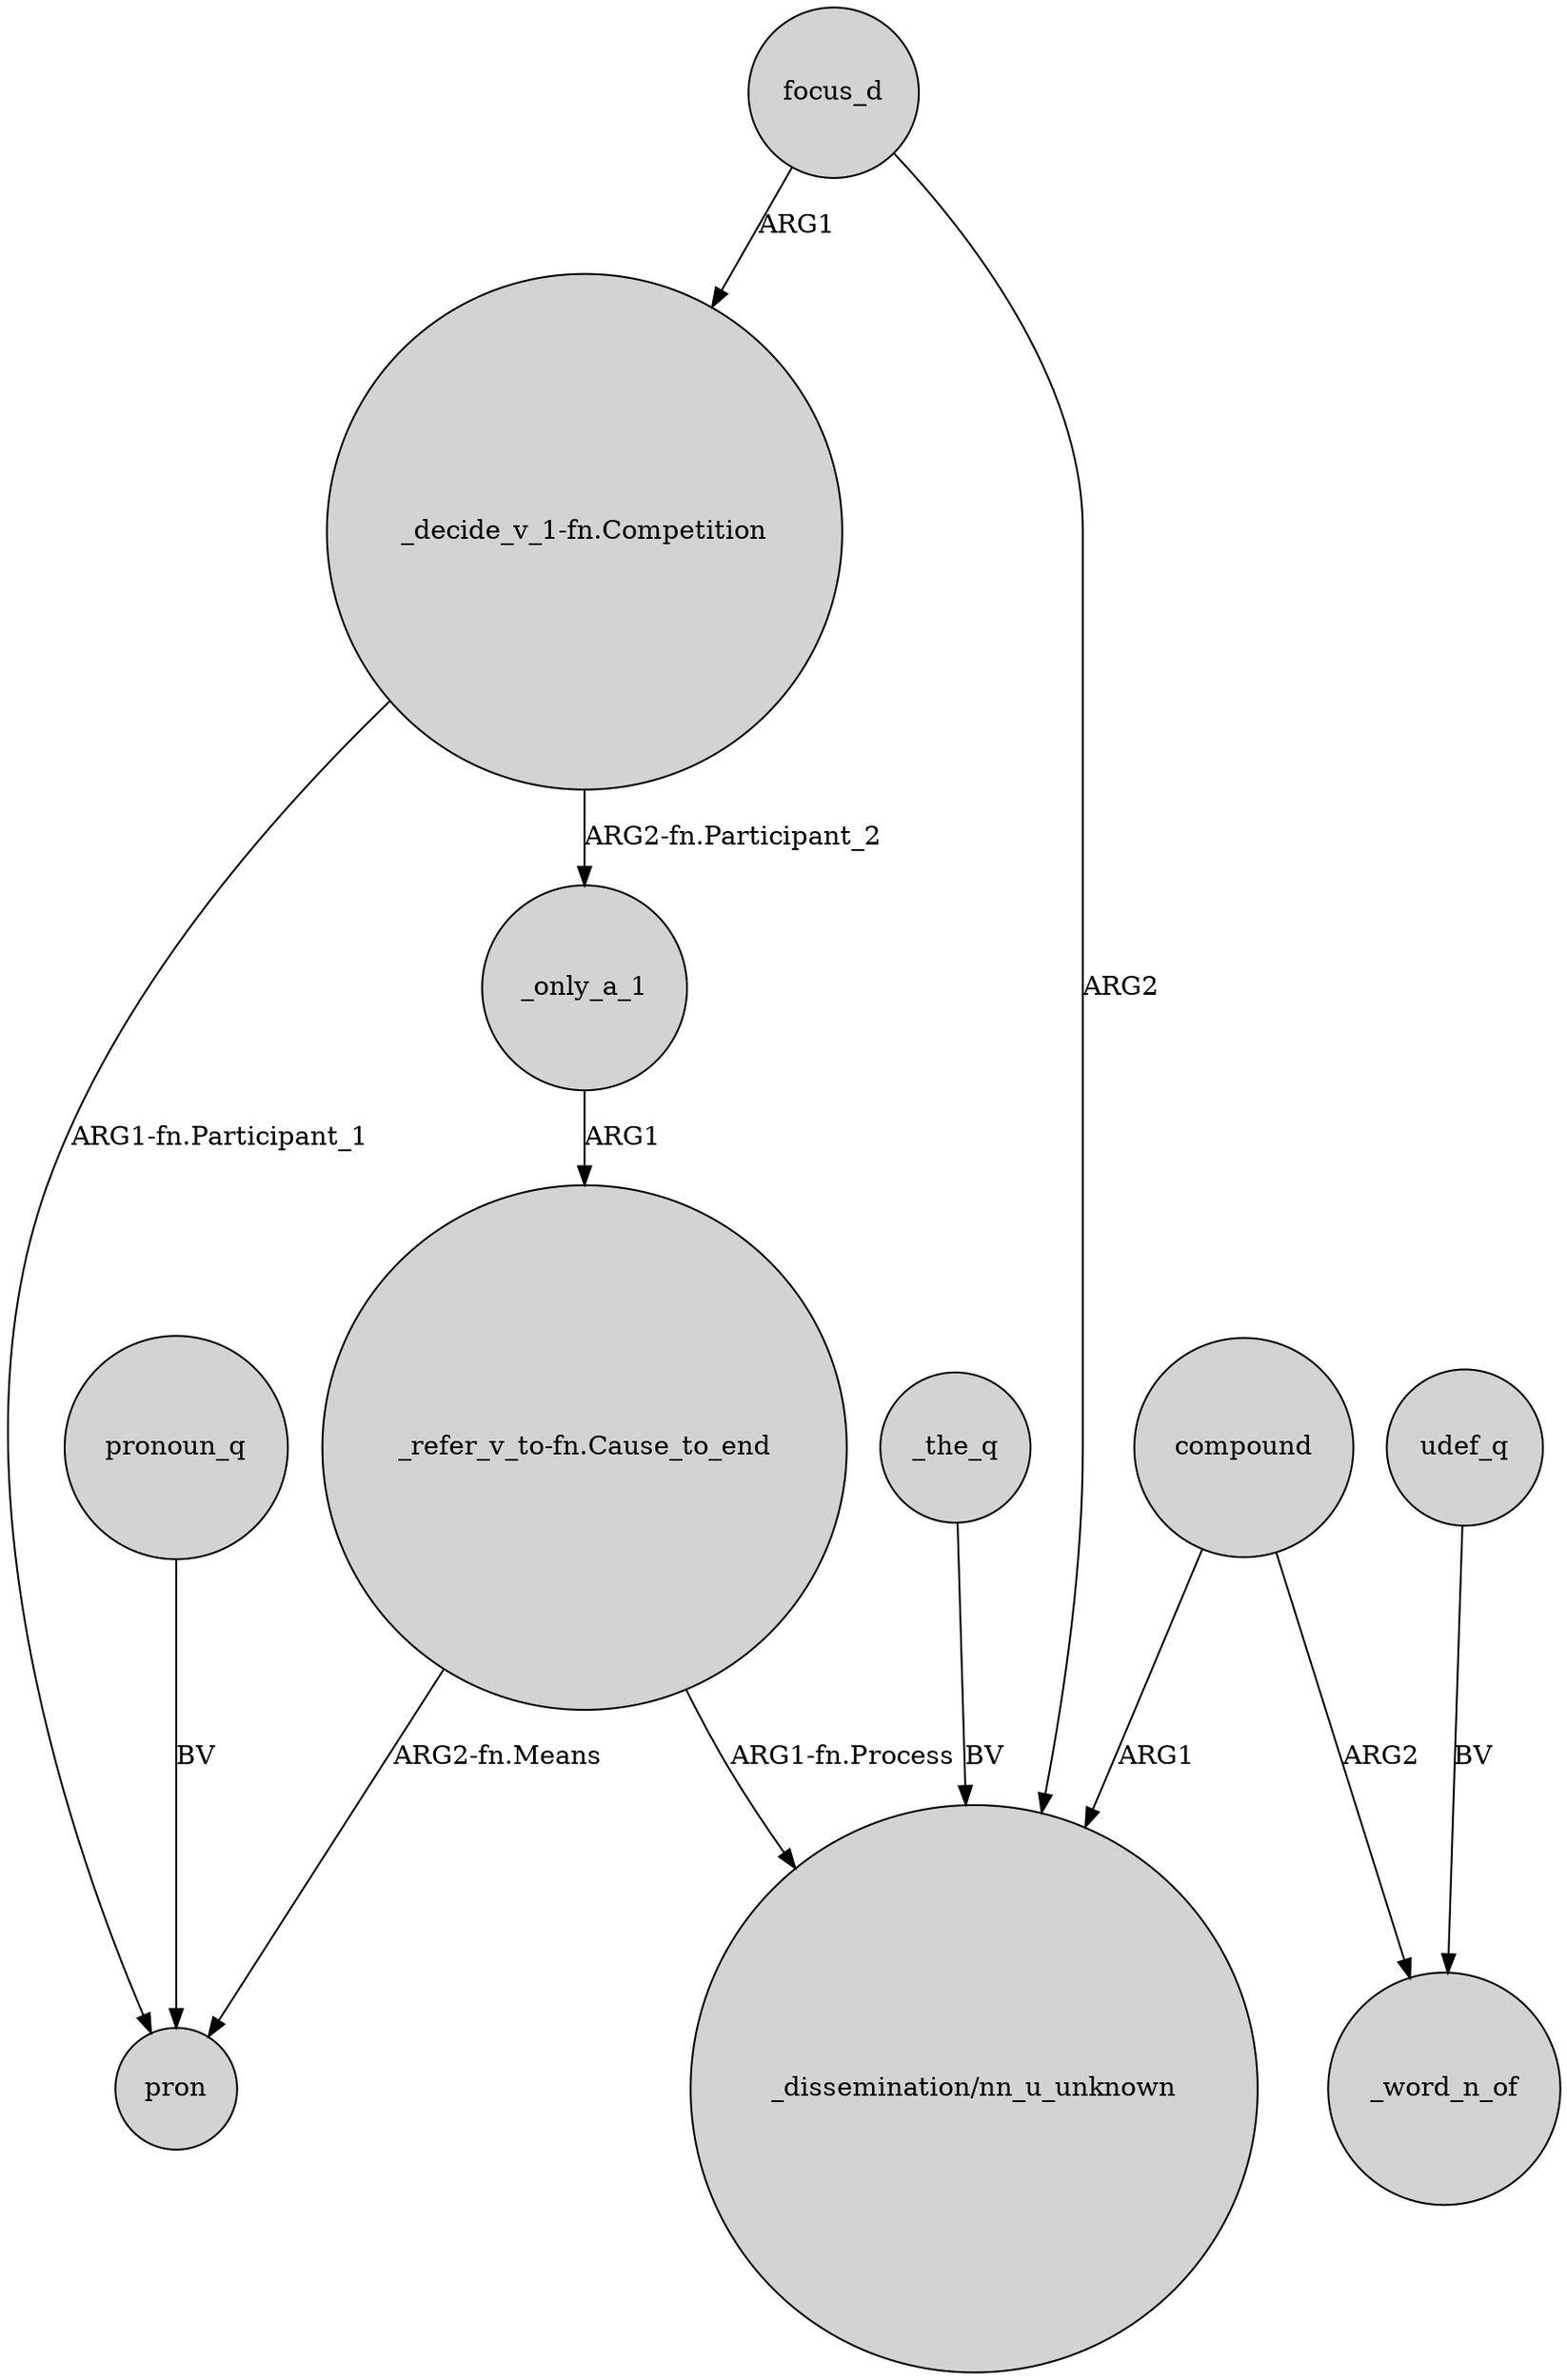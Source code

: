 digraph {
	node [shape=circle style=filled]
	"_refer_v_to-fn.Cause_to_end" -> "_dissemination/nn_u_unknown" [label="ARG1-fn.Process"]
	udef_q -> _word_n_of [label=BV]
	"_refer_v_to-fn.Cause_to_end" -> pron [label="ARG2-fn.Means"]
	"_decide_v_1-fn.Competition" -> _only_a_1 [label="ARG2-fn.Participant_2"]
	focus_d -> "_decide_v_1-fn.Competition" [label=ARG1]
	"_decide_v_1-fn.Competition" -> pron [label="ARG1-fn.Participant_1"]
	compound -> _word_n_of [label=ARG2]
	compound -> "_dissemination/nn_u_unknown" [label=ARG1]
	focus_d -> "_dissemination/nn_u_unknown" [label=ARG2]
	pronoun_q -> pron [label=BV]
	_the_q -> "_dissemination/nn_u_unknown" [label=BV]
	_only_a_1 -> "_refer_v_to-fn.Cause_to_end" [label=ARG1]
}

